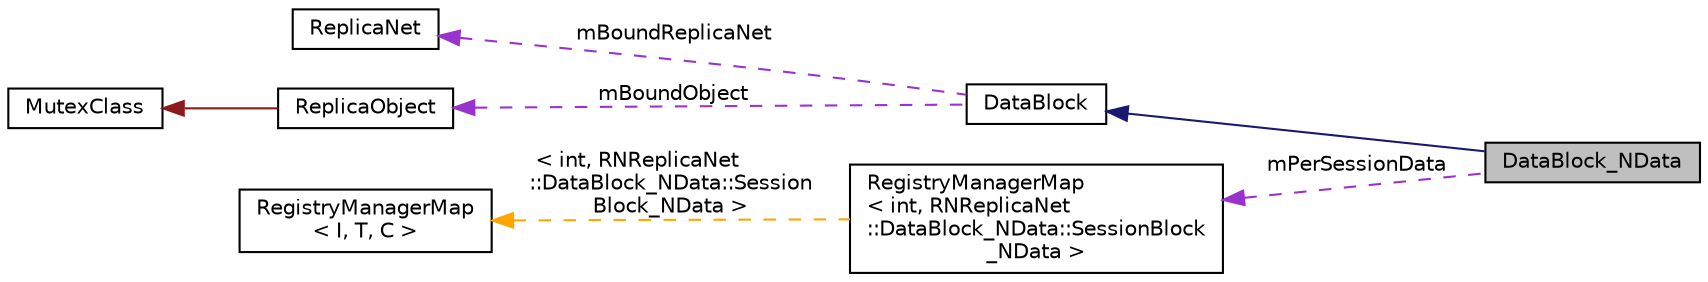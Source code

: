 digraph "DataBlock_NData"
{
  edge [fontname="Helvetica",fontsize="10",labelfontname="Helvetica",labelfontsize="10"];
  node [fontname="Helvetica",fontsize="10",shape=record];
  rankdir="LR";
  Node1 [label="DataBlock_NData",height=0.2,width=0.4,color="black", fillcolor="grey75", style="filled" fontcolor="black"];
  Node2 -> Node1 [dir="back",color="midnightblue",fontsize="10",style="solid",fontname="Helvetica"];
  Node2 [label="DataBlock",height=0.2,width=0.4,color="black", fillcolor="white", style="filled",URL="$classRNReplicaNet_1_1DataBlock.html"];
  Node3 -> Node2 [dir="back",color="darkorchid3",fontsize="10",style="dashed",label=" mBoundReplicaNet" ,fontname="Helvetica"];
  Node3 [label="ReplicaNet",height=0.2,width=0.4,color="black", fillcolor="white", style="filled",URL="$classRNReplicaNet_1_1ReplicaNet.html"];
  Node4 -> Node2 [dir="back",color="darkorchid3",fontsize="10",style="dashed",label=" mBoundObject" ,fontname="Helvetica"];
  Node4 [label="ReplicaObject",height=0.2,width=0.4,color="black", fillcolor="white", style="filled",URL="$classRNReplicaNet_1_1ReplicaObject.html"];
  Node5 -> Node4 [dir="back",color="firebrick4",fontsize="10",style="solid",fontname="Helvetica"];
  Node5 [label="MutexClass",height=0.2,width=0.4,color="black", fillcolor="white", style="filled",URL="$classRNReplicaNet_1_1MutexClass.html"];
  Node6 -> Node1 [dir="back",color="darkorchid3",fontsize="10",style="dashed",label=" mPerSessionData" ,fontname="Helvetica"];
  Node6 [label="RegistryManagerMap\l\< int, RNReplicaNet\l::DataBlock_NData::SessionBlock\l_NData \>",height=0.2,width=0.4,color="black", fillcolor="white", style="filled",URL="$classRNReplicaNet_1_1RegistryManagerMap.html"];
  Node7 -> Node6 [dir="back",color="orange",fontsize="10",style="dashed",label=" \< int, RNReplicaNet\l::DataBlock_NData::Session\lBlock_NData \>" ,fontname="Helvetica"];
  Node7 [label="RegistryManagerMap\l\< I, T, C \>",height=0.2,width=0.4,color="black", fillcolor="white", style="filled",URL="$classRNReplicaNet_1_1RegistryManagerMap.html"];
}
